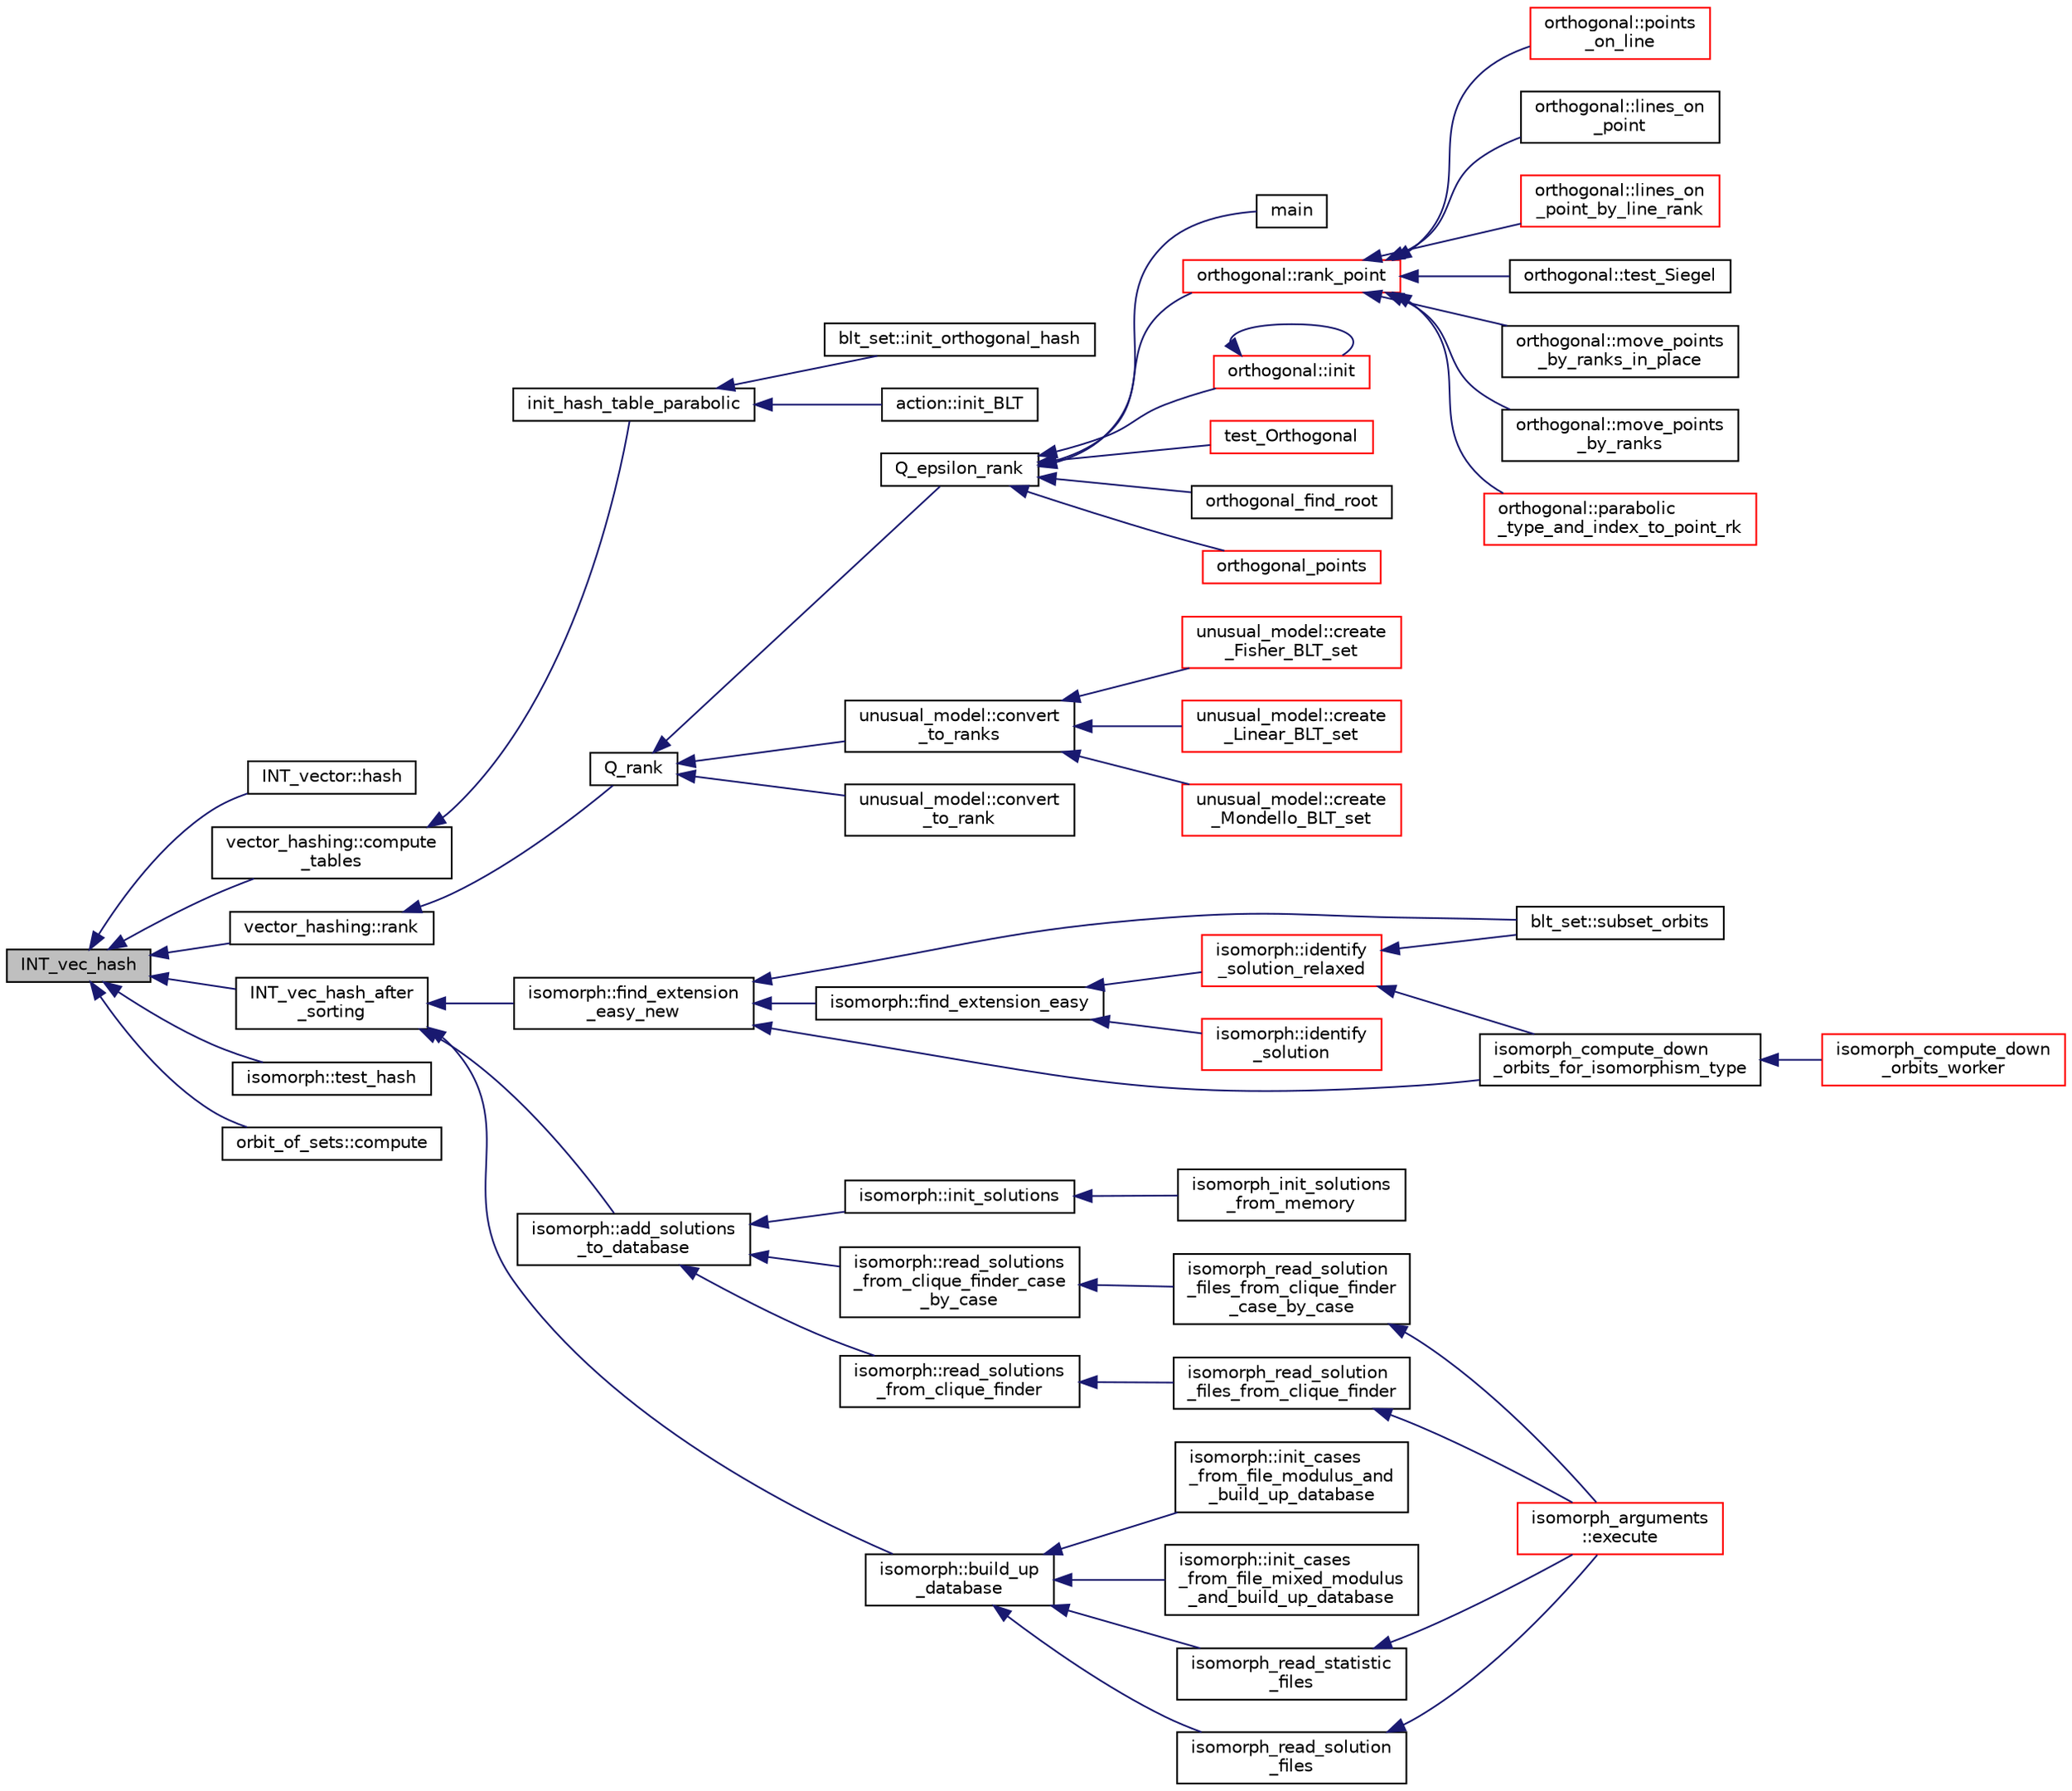 digraph "INT_vec_hash"
{
  edge [fontname="Helvetica",fontsize="10",labelfontname="Helvetica",labelfontsize="10"];
  node [fontname="Helvetica",fontsize="10",shape=record];
  rankdir="LR";
  Node2483 [label="INT_vec_hash",height=0.2,width=0.4,color="black", fillcolor="grey75", style="filled", fontcolor="black"];
  Node2483 -> Node2484 [dir="back",color="midnightblue",fontsize="10",style="solid",fontname="Helvetica"];
  Node2484 [label="INT_vector::hash",height=0.2,width=0.4,color="black", fillcolor="white", style="filled",URL="$d0/de0/class_i_n_t__vector.html#a5316b2d7668325743b26ac18fcb550a2"];
  Node2483 -> Node2485 [dir="back",color="midnightblue",fontsize="10",style="solid",fontname="Helvetica"];
  Node2485 [label="vector_hashing::compute\l_tables",height=0.2,width=0.4,color="black", fillcolor="white", style="filled",URL="$d8/daa/classvector__hashing.html#aa80d25dc4d37520e54e4e8d664d665e6"];
  Node2485 -> Node2486 [dir="back",color="midnightblue",fontsize="10",style="solid",fontname="Helvetica"];
  Node2486 [label="init_hash_table_parabolic",height=0.2,width=0.4,color="black", fillcolor="white", style="filled",URL="$db/da0/lib_2foundations_2geometry_2orthogonal__points_8_c.html#ac0501667678e59124c88842414489011"];
  Node2486 -> Node2487 [dir="back",color="midnightblue",fontsize="10",style="solid",fontname="Helvetica"];
  Node2487 [label="blt_set::init_orthogonal_hash",height=0.2,width=0.4,color="black", fillcolor="white", style="filled",URL="$d1/d3d/classblt__set.html#ad8a73370e16f2adf30172c3159ca8a74"];
  Node2486 -> Node2488 [dir="back",color="midnightblue",fontsize="10",style="solid",fontname="Helvetica"];
  Node2488 [label="action::init_BLT",height=0.2,width=0.4,color="black", fillcolor="white", style="filled",URL="$d2/d86/classaction.html#a0d33ca0ebe7467b984c3058520e02a0c"];
  Node2483 -> Node2489 [dir="back",color="midnightblue",fontsize="10",style="solid",fontname="Helvetica"];
  Node2489 [label="vector_hashing::rank",height=0.2,width=0.4,color="black", fillcolor="white", style="filled",URL="$d8/daa/classvector__hashing.html#a4879796cc2ade5fcef891747909ec710"];
  Node2489 -> Node2490 [dir="back",color="midnightblue",fontsize="10",style="solid",fontname="Helvetica"];
  Node2490 [label="Q_rank",height=0.2,width=0.4,color="black", fillcolor="white", style="filled",URL="$db/da0/lib_2foundations_2geometry_2orthogonal__points_8_c.html#ad2671f4db3224df1e22494b9d946375e"];
  Node2490 -> Node2491 [dir="back",color="midnightblue",fontsize="10",style="solid",fontname="Helvetica"];
  Node2491 [label="Q_epsilon_rank",height=0.2,width=0.4,color="black", fillcolor="white", style="filled",URL="$db/da0/lib_2foundations_2geometry_2orthogonal__points_8_c.html#a0949e1151174e2988aa697cb31942e97"];
  Node2491 -> Node2492 [dir="back",color="midnightblue",fontsize="10",style="solid",fontname="Helvetica"];
  Node2492 [label="main",height=0.2,width=0.4,color="black", fillcolor="white", style="filled",URL="$d1/d15/apps_2combinatorics_2orthogonal_8_c.html#a3c04138a5bfe5d72780bb7e82a18e627"];
  Node2491 -> Node2493 [dir="back",color="midnightblue",fontsize="10",style="solid",fontname="Helvetica"];
  Node2493 [label="orthogonal::rank_point",height=0.2,width=0.4,color="red", fillcolor="white", style="filled",URL="$d7/daa/classorthogonal.html#adb4f1528590a804b3c011a68c9ebf655"];
  Node2493 -> Node2494 [dir="back",color="midnightblue",fontsize="10",style="solid",fontname="Helvetica"];
  Node2494 [label="orthogonal::points\l_on_line",height=0.2,width=0.4,color="red", fillcolor="white", style="filled",URL="$d7/daa/classorthogonal.html#afe1cc564902cc557d4d4d2ff85ee6839"];
  Node2493 -> Node2569 [dir="back",color="midnightblue",fontsize="10",style="solid",fontname="Helvetica"];
  Node2569 [label="orthogonal::lines_on\l_point",height=0.2,width=0.4,color="black", fillcolor="white", style="filled",URL="$d7/daa/classorthogonal.html#aa3249c7fddbc156af817fb274e41c914"];
  Node2493 -> Node2570 [dir="back",color="midnightblue",fontsize="10",style="solid",fontname="Helvetica"];
  Node2570 [label="orthogonal::lines_on\l_point_by_line_rank",height=0.2,width=0.4,color="red", fillcolor="white", style="filled",URL="$d7/daa/classorthogonal.html#adc21874b6da3cd3585c704994fb538aa"];
  Node2493 -> Node2590 [dir="back",color="midnightblue",fontsize="10",style="solid",fontname="Helvetica"];
  Node2590 [label="orthogonal::test_Siegel",height=0.2,width=0.4,color="black", fillcolor="white", style="filled",URL="$d7/daa/classorthogonal.html#ad6d248c572d92abe41416065addd4a69"];
  Node2493 -> Node2591 [dir="back",color="midnightblue",fontsize="10",style="solid",fontname="Helvetica"];
  Node2591 [label="orthogonal::move_points\l_by_ranks_in_place",height=0.2,width=0.4,color="black", fillcolor="white", style="filled",URL="$d7/daa/classorthogonal.html#a82fac7f7528e41392b5fe89860d4204d"];
  Node2493 -> Node2592 [dir="back",color="midnightblue",fontsize="10",style="solid",fontname="Helvetica"];
  Node2592 [label="orthogonal::move_points\l_by_ranks",height=0.2,width=0.4,color="black", fillcolor="white", style="filled",URL="$d7/daa/classorthogonal.html#a6b1b57c7b6114d7d51c9375fe5014b22"];
  Node2493 -> Node2593 [dir="back",color="midnightblue",fontsize="10",style="solid",fontname="Helvetica"];
  Node2593 [label="orthogonal::parabolic\l_type_and_index_to_point_rk",height=0.2,width=0.4,color="red", fillcolor="white", style="filled",URL="$d7/daa/classorthogonal.html#a67c316cf01b382762e6ac372f522d106"];
  Node2491 -> Node2597 [dir="back",color="midnightblue",fontsize="10",style="solid",fontname="Helvetica"];
  Node2597 [label="orthogonal::init",height=0.2,width=0.4,color="red", fillcolor="white", style="filled",URL="$d7/daa/classorthogonal.html#a8bd53ba30f34ac50889503f0f3ef6deb"];
  Node2597 -> Node2597 [dir="back",color="midnightblue",fontsize="10",style="solid",fontname="Helvetica"];
  Node2491 -> Node2869 [dir="back",color="midnightblue",fontsize="10",style="solid",fontname="Helvetica"];
  Node2869 [label="test_Orthogonal",height=0.2,width=0.4,color="red", fillcolor="white", style="filled",URL="$db/da0/lib_2foundations_2geometry_2orthogonal__points_8_c.html#a071f90f8a33649e2d4a8f5c9a401a4f4"];
  Node2491 -> Node2870 [dir="back",color="midnightblue",fontsize="10",style="solid",fontname="Helvetica"];
  Node2870 [label="orthogonal_find_root",height=0.2,width=0.4,color="black", fillcolor="white", style="filled",URL="$db/da0/lib_2foundations_2geometry_2orthogonal__points_8_c.html#a6c7b16f839dc3e1ee95f61a37139c8a0"];
  Node2491 -> Node2871 [dir="back",color="midnightblue",fontsize="10",style="solid",fontname="Helvetica"];
  Node2871 [label="orthogonal_points",height=0.2,width=0.4,color="red", fillcolor="white", style="filled",URL="$d7/d83/points_8_c.html#a2a86a595e599aecd619f0046595252e4"];
  Node2490 -> Node2873 [dir="back",color="midnightblue",fontsize="10",style="solid",fontname="Helvetica"];
  Node2873 [label="unusual_model::convert\l_to_ranks",height=0.2,width=0.4,color="black", fillcolor="white", style="filled",URL="$dc/d50/classunusual__model.html#ab5cdb8ec08ae842b6ae4831385e9934b"];
  Node2873 -> Node2874 [dir="back",color="midnightblue",fontsize="10",style="solid",fontname="Helvetica"];
  Node2874 [label="unusual_model::create\l_Fisher_BLT_set",height=0.2,width=0.4,color="red", fillcolor="white", style="filled",URL="$dc/d50/classunusual__model.html#ad8a52feef5e6da3cee43dd09c64c5eeb"];
  Node2873 -> Node2878 [dir="back",color="midnightblue",fontsize="10",style="solid",fontname="Helvetica"];
  Node2878 [label="unusual_model::create\l_Linear_BLT_set",height=0.2,width=0.4,color="red", fillcolor="white", style="filled",URL="$dc/d50/classunusual__model.html#ae1a8f13e4e870b50e7fa24671f709d3b"];
  Node2873 -> Node2880 [dir="back",color="midnightblue",fontsize="10",style="solid",fontname="Helvetica"];
  Node2880 [label="unusual_model::create\l_Mondello_BLT_set",height=0.2,width=0.4,color="red", fillcolor="white", style="filled",URL="$dc/d50/classunusual__model.html#a24648c38693c1595023ed28b3eed0972"];
  Node2490 -> Node2882 [dir="back",color="midnightblue",fontsize="10",style="solid",fontname="Helvetica"];
  Node2882 [label="unusual_model::convert\l_to_rank",height=0.2,width=0.4,color="black", fillcolor="white", style="filled",URL="$dc/d50/classunusual__model.html#ac3c9a8673189d7f889ff019f1c2a9bf7"];
  Node2483 -> Node2883 [dir="back",color="midnightblue",fontsize="10",style="solid",fontname="Helvetica"];
  Node2883 [label="INT_vec_hash_after\l_sorting",height=0.2,width=0.4,color="black", fillcolor="white", style="filled",URL="$d4/d74/util_8_c.html#aeafeac33912863498dad1e3c222d54b7"];
  Node2883 -> Node2884 [dir="back",color="midnightblue",fontsize="10",style="solid",fontname="Helvetica"];
  Node2884 [label="isomorph::find_extension\l_easy_new",height=0.2,width=0.4,color="black", fillcolor="white", style="filled",URL="$d3/d5f/classisomorph.html#a239dde6a8264198fc3f6fb2e15cd882d"];
  Node2884 -> Node2676 [dir="back",color="midnightblue",fontsize="10",style="solid",fontname="Helvetica"];
  Node2676 [label="blt_set::subset_orbits",height=0.2,width=0.4,color="black", fillcolor="white", style="filled",URL="$d1/d3d/classblt__set.html#af8f79fc4346244acfa0e2c2d23c36993"];
  Node2884 -> Node2885 [dir="back",color="midnightblue",fontsize="10",style="solid",fontname="Helvetica"];
  Node2885 [label="isomorph::find_extension_easy",height=0.2,width=0.4,color="black", fillcolor="white", style="filled",URL="$d3/d5f/classisomorph.html#a2861ed73bff2090e2c2a97e263258134"];
  Node2885 -> Node2886 [dir="back",color="midnightblue",fontsize="10",style="solid",fontname="Helvetica"];
  Node2886 [label="isomorph::identify\l_solution_relaxed",height=0.2,width=0.4,color="red", fillcolor="white", style="filled",URL="$d3/d5f/classisomorph.html#a8c36c61c16700d8e570f71f84a4aabc6"];
  Node2886 -> Node2676 [dir="back",color="midnightblue",fontsize="10",style="solid",fontname="Helvetica"];
  Node2886 -> Node2677 [dir="back",color="midnightblue",fontsize="10",style="solid",fontname="Helvetica"];
  Node2677 [label="isomorph_compute_down\l_orbits_for_isomorphism_type",height=0.2,width=0.4,color="black", fillcolor="white", style="filled",URL="$d4/d7e/isomorph__global_8_c.html#a13519b3a5d3b5ceb26b4bec6736b0086"];
  Node2677 -> Node2678 [dir="back",color="midnightblue",fontsize="10",style="solid",fontname="Helvetica"];
  Node2678 [label="isomorph_compute_down\l_orbits_worker",height=0.2,width=0.4,color="red", fillcolor="white", style="filled",URL="$d4/d7e/isomorph__global_8_c.html#a4edf4a833ce5638a3d58cfae1c702b37"];
  Node2885 -> Node2887 [dir="back",color="midnightblue",fontsize="10",style="solid",fontname="Helvetica"];
  Node2887 [label="isomorph::identify\l_solution",height=0.2,width=0.4,color="red", fillcolor="white", style="filled",URL="$d3/d5f/classisomorph.html#abc63d2e561a6209e32c47d8486c9a67e"];
  Node2884 -> Node2677 [dir="back",color="midnightblue",fontsize="10",style="solid",fontname="Helvetica"];
  Node2883 -> Node2894 [dir="back",color="midnightblue",fontsize="10",style="solid",fontname="Helvetica"];
  Node2894 [label="isomorph::add_solutions\l_to_database",height=0.2,width=0.4,color="black", fillcolor="white", style="filled",URL="$d3/d5f/classisomorph.html#afe502608a65808a0daf63ac05c860e62"];
  Node2894 -> Node2895 [dir="back",color="midnightblue",fontsize="10",style="solid",fontname="Helvetica"];
  Node2895 [label="isomorph::init_solutions",height=0.2,width=0.4,color="black", fillcolor="white", style="filled",URL="$d3/d5f/classisomorph.html#a729746a01bd45d55565d0a11cda9e9a3"];
  Node2895 -> Node2896 [dir="back",color="midnightblue",fontsize="10",style="solid",fontname="Helvetica"];
  Node2896 [label="isomorph_init_solutions\l_from_memory",height=0.2,width=0.4,color="black", fillcolor="white", style="filled",URL="$d4/d7e/isomorph__global_8_c.html#a490bbe6199dc1e29d186b26834266e03"];
  Node2894 -> Node2897 [dir="back",color="midnightblue",fontsize="10",style="solid",fontname="Helvetica"];
  Node2897 [label="isomorph::read_solutions\l_from_clique_finder_case\l_by_case",height=0.2,width=0.4,color="black", fillcolor="white", style="filled",URL="$d3/d5f/classisomorph.html#a65bc5ec528f741a1b01cdd606dfed579"];
  Node2897 -> Node2898 [dir="back",color="midnightblue",fontsize="10",style="solid",fontname="Helvetica"];
  Node2898 [label="isomorph_read_solution\l_files_from_clique_finder\l_case_by_case",height=0.2,width=0.4,color="black", fillcolor="white", style="filled",URL="$d4/d7e/isomorph__global_8_c.html#a2a55ab4b2df6ae83f916cf01eccdf67c"];
  Node2898 -> Node2680 [dir="back",color="midnightblue",fontsize="10",style="solid",fontname="Helvetica"];
  Node2680 [label="isomorph_arguments\l::execute",height=0.2,width=0.4,color="red", fillcolor="white", style="filled",URL="$d5/de4/classisomorph__arguments.html#aa85e472d14906abdd5672dc66027583e"];
  Node2894 -> Node2899 [dir="back",color="midnightblue",fontsize="10",style="solid",fontname="Helvetica"];
  Node2899 [label="isomorph::read_solutions\l_from_clique_finder",height=0.2,width=0.4,color="black", fillcolor="white", style="filled",URL="$d3/d5f/classisomorph.html#a14c4ac27b0d97d338e14ac0d183c5c64"];
  Node2899 -> Node2900 [dir="back",color="midnightblue",fontsize="10",style="solid",fontname="Helvetica"];
  Node2900 [label="isomorph_read_solution\l_files_from_clique_finder",height=0.2,width=0.4,color="black", fillcolor="white", style="filled",URL="$d4/d7e/isomorph__global_8_c.html#ad8be067333430bfdd26c0a34549f4556"];
  Node2900 -> Node2680 [dir="back",color="midnightblue",fontsize="10",style="solid",fontname="Helvetica"];
  Node2883 -> Node2901 [dir="back",color="midnightblue",fontsize="10",style="solid",fontname="Helvetica"];
  Node2901 [label="isomorph::build_up\l_database",height=0.2,width=0.4,color="black", fillcolor="white", style="filled",URL="$d3/d5f/classisomorph.html#a40bea8f733a5855879f927fc73324384"];
  Node2901 -> Node2902 [dir="back",color="midnightblue",fontsize="10",style="solid",fontname="Helvetica"];
  Node2902 [label="isomorph::init_cases\l_from_file_modulus_and\l_build_up_database",height=0.2,width=0.4,color="black", fillcolor="white", style="filled",URL="$d3/d5f/classisomorph.html#a42c6ebeadb51263d8ae8c1bdaae3ebbd"];
  Node2901 -> Node2903 [dir="back",color="midnightblue",fontsize="10",style="solid",fontname="Helvetica"];
  Node2903 [label="isomorph::init_cases\l_from_file_mixed_modulus\l_and_build_up_database",height=0.2,width=0.4,color="black", fillcolor="white", style="filled",URL="$d3/d5f/classisomorph.html#acae208131143734575c088b5f50123f6"];
  Node2901 -> Node2904 [dir="back",color="midnightblue",fontsize="10",style="solid",fontname="Helvetica"];
  Node2904 [label="isomorph_read_statistic\l_files",height=0.2,width=0.4,color="black", fillcolor="white", style="filled",URL="$d4/d7e/isomorph__global_8_c.html#a78a6ee9d7dee4708fc721374bdebfa83"];
  Node2904 -> Node2680 [dir="back",color="midnightblue",fontsize="10",style="solid",fontname="Helvetica"];
  Node2901 -> Node2905 [dir="back",color="midnightblue",fontsize="10",style="solid",fontname="Helvetica"];
  Node2905 [label="isomorph_read_solution\l_files",height=0.2,width=0.4,color="black", fillcolor="white", style="filled",URL="$d4/d7e/isomorph__global_8_c.html#a697da824ab34db5c830530fb3c97df24"];
  Node2905 -> Node2680 [dir="back",color="midnightblue",fontsize="10",style="solid",fontname="Helvetica"];
  Node2483 -> Node2906 [dir="back",color="midnightblue",fontsize="10",style="solid",fontname="Helvetica"];
  Node2906 [label="isomorph::test_hash",height=0.2,width=0.4,color="black", fillcolor="white", style="filled",URL="$d3/d5f/classisomorph.html#a53560280664b268a0500d26c801b1e68"];
  Node2483 -> Node2907 [dir="back",color="midnightblue",fontsize="10",style="solid",fontname="Helvetica"];
  Node2907 [label="orbit_of_sets::compute",height=0.2,width=0.4,color="black", fillcolor="white", style="filled",URL="$d5/da0/classorbit__of__sets.html#a10a9635a3d0dc263453c667f5f44af54"];
}
